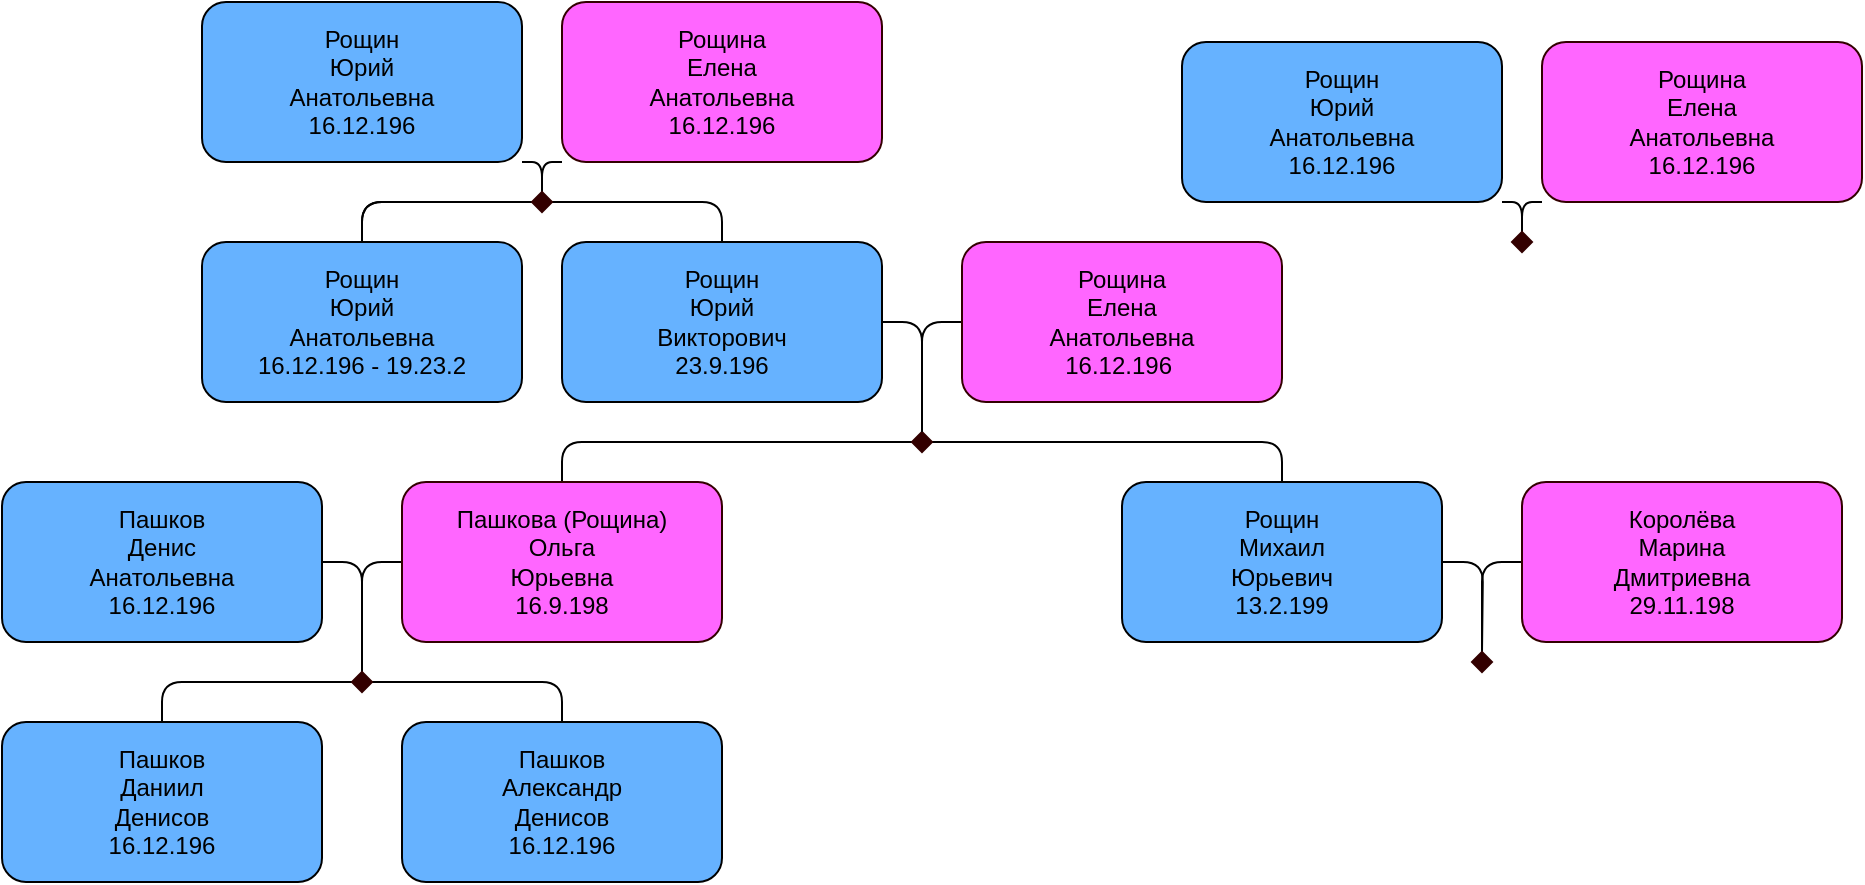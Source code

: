 <mxfile version="20.8.20" type="github">
  <diagram id="Hp4wvWL8hNpsNjGSljE8" name="Page-1">
    <mxGraphModel dx="1839" dy="512" grid="1" gridSize="5" guides="1" tooltips="1" connect="1" arrows="1" fold="1" page="1" pageScale="1" pageWidth="850" pageHeight="1100" math="0" shadow="0">
      <root>
        <mxCell id="0" />
        <mxCell id="1" parent="0" />
        <mxCell id="68" style="edgeStyle=orthogonalEdgeStyle;html=1;exitX=1;exitY=0.5;exitDx=0;exitDy=0;entryX=0.5;entryY=0;entryDx=0;entryDy=0;strokeColor=default;strokeWidth=1;fontColor=#000000;endArrow=none;endFill=0;startSize=6;endSize=6;" parent="1" source="61" target="ZgFAPPuoKXjU0ZQUV2lK-75" edge="1">
          <mxGeometry relative="1" as="geometry" />
        </mxCell>
        <mxCell id="69" style="edgeStyle=orthogonalEdgeStyle;html=1;exitX=0;exitY=0.5;exitDx=0;exitDy=0;entryX=0.5;entryY=0;entryDx=0;entryDy=0;strokeColor=default;strokeWidth=1;fontColor=#000000;endArrow=none;endFill=0;startSize=6;endSize=6;" parent="1" source="61" target="ZgFAPPuoKXjU0ZQUV2lK-74" edge="1">
          <mxGeometry relative="1" as="geometry">
            <mxPoint x="-10" y="460" as="targetPoint" />
          </mxGeometry>
        </mxCell>
        <mxCell id="61" value="" style="rhombus;whiteSpace=wrap;html=1;fontColor=#000000;strokeColor=#330000;fillColor=#330000;" parent="1" vertex="1">
          <mxGeometry x="155" y="335" width="10" height="10" as="geometry" />
        </mxCell>
        <mxCell id="ZgFAPPuoKXjU0ZQUV2lK-104" style="edgeStyle=orthogonalEdgeStyle;rounded=1;orthogonalLoop=1;jettySize=auto;html=1;exitX=0;exitY=0.5;exitDx=0;exitDy=0;entryX=0.5;entryY=0;entryDx=0;entryDy=0;endArrow=none;endFill=0;" edge="1" parent="1" source="70" target="61">
          <mxGeometry relative="1" as="geometry" />
        </mxCell>
        <mxCell id="70" value="Рощина&lt;br&gt;Елена&lt;br&gt;Анатольевна&lt;br&gt;16.12.196&amp;nbsp;" style="rounded=1;whiteSpace=wrap;html=1;strokeColor=#330000;fontColor=#000000;fillColor=#FF66FF;" parent="1" vertex="1">
          <mxGeometry x="180" y="240" width="160" height="80" as="geometry" />
        </mxCell>
        <mxCell id="ZgFAPPuoKXjU0ZQUV2lK-105" style="edgeStyle=orthogonalEdgeStyle;rounded=1;orthogonalLoop=1;jettySize=auto;html=1;exitX=1;exitY=0.5;exitDx=0;exitDy=0;entryX=0.5;entryY=0;entryDx=0;entryDy=0;endArrow=none;endFill=0;" edge="1" parent="1" source="72" target="61">
          <mxGeometry relative="1" as="geometry" />
        </mxCell>
        <mxCell id="72" value="Рощин&lt;br&gt;Юрий&lt;br&gt;Викторович&lt;br&gt;23.9.196" style="rounded=1;whiteSpace=wrap;html=1;strokeColor=default;fontColor=#000000;fillColor=#66B2FF;" parent="1" vertex="1">
          <mxGeometry x="-20" y="240" width="160" height="80" as="geometry" />
        </mxCell>
        <mxCell id="ZgFAPPuoKXjU0ZQUV2lK-108" style="edgeStyle=orthogonalEdgeStyle;rounded=1;orthogonalLoop=1;jettySize=auto;html=1;exitX=0;exitY=0.5;exitDx=0;exitDy=0;entryX=0.5;entryY=0;entryDx=0;entryDy=0;endArrow=none;endFill=0;" edge="1" parent="1" source="ZgFAPPuoKXjU0ZQUV2lK-74" target="ZgFAPPuoKXjU0ZQUV2lK-82">
          <mxGeometry relative="1" as="geometry" />
        </mxCell>
        <mxCell id="ZgFAPPuoKXjU0ZQUV2lK-74" value="Пашкова (Рощина)&lt;br&gt;Ольга&lt;br&gt;Юрьевна&lt;br&gt;16.9.198" style="rounded=1;whiteSpace=wrap;html=1;strokeColor=#330000;fontColor=#000000;fillColor=#FF66FF;" vertex="1" parent="1">
          <mxGeometry x="-100" y="360" width="160" height="80" as="geometry" />
        </mxCell>
        <mxCell id="ZgFAPPuoKXjU0ZQUV2lK-107" style="edgeStyle=orthogonalEdgeStyle;rounded=1;orthogonalLoop=1;jettySize=auto;html=1;exitX=1;exitY=0.5;exitDx=0;exitDy=0;endArrow=none;endFill=0;" edge="1" parent="1" source="ZgFAPPuoKXjU0ZQUV2lK-75">
          <mxGeometry relative="1" as="geometry">
            <mxPoint x="440" y="445" as="targetPoint" />
          </mxGeometry>
        </mxCell>
        <mxCell id="ZgFAPPuoKXjU0ZQUV2lK-75" value="Рощин&lt;br style=&quot;border-color: var(--border-color);&quot;&gt;Михаил&lt;br style=&quot;border-color: var(--border-color);&quot;&gt;Юрьевич&lt;br style=&quot;border-color: var(--border-color);&quot;&gt;13.2.199" style="rounded=1;whiteSpace=wrap;html=1;strokeColor=default;fontColor=#000000;fillColor=#66B2FF;" vertex="1" parent="1">
          <mxGeometry x="260" y="360" width="160" height="80" as="geometry" />
        </mxCell>
        <mxCell id="ZgFAPPuoKXjU0ZQUV2lK-106" style="edgeStyle=orthogonalEdgeStyle;rounded=1;orthogonalLoop=1;jettySize=auto;html=1;exitX=0;exitY=0.5;exitDx=0;exitDy=0;entryX=0.5;entryY=0;entryDx=0;entryDy=0;endArrow=none;endFill=0;" edge="1" parent="1" source="ZgFAPPuoKXjU0ZQUV2lK-76" target="ZgFAPPuoKXjU0ZQUV2lK-77">
          <mxGeometry relative="1" as="geometry" />
        </mxCell>
        <mxCell id="ZgFAPPuoKXjU0ZQUV2lK-76" value="Королёва&lt;br style=&quot;border-color: var(--border-color);&quot;&gt;Марина&lt;br style=&quot;border-color: var(--border-color);&quot;&gt;Дмитриевна&lt;br style=&quot;border-color: var(--border-color);&quot;&gt;29.11.198" style="rounded=1;whiteSpace=wrap;html=1;strokeColor=#330000;fontColor=#000000;fillColor=#FF66FF;" vertex="1" parent="1">
          <mxGeometry x="460" y="360" width="160" height="80" as="geometry" />
        </mxCell>
        <mxCell id="ZgFAPPuoKXjU0ZQUV2lK-77" value="" style="rhombus;whiteSpace=wrap;html=1;fontColor=#000000;strokeColor=#330000;fillColor=#330000;" vertex="1" parent="1">
          <mxGeometry x="435" y="445" width="10" height="10" as="geometry" />
        </mxCell>
        <mxCell id="ZgFAPPuoKXjU0ZQUV2lK-109" style="edgeStyle=orthogonalEdgeStyle;rounded=1;orthogonalLoop=1;jettySize=auto;html=1;exitX=1;exitY=0.5;exitDx=0;exitDy=0;entryX=0.5;entryY=0;entryDx=0;entryDy=0;endArrow=none;endFill=0;" edge="1" parent="1" source="ZgFAPPuoKXjU0ZQUV2lK-80" target="ZgFAPPuoKXjU0ZQUV2lK-82">
          <mxGeometry relative="1" as="geometry" />
        </mxCell>
        <mxCell id="ZgFAPPuoKXjU0ZQUV2lK-80" value="Пашков&lt;br&gt;Денис&lt;br&gt;Анатольевна&lt;br&gt;16.12.196" style="rounded=1;whiteSpace=wrap;html=1;strokeColor=default;fontColor=#000000;fillColor=#66B2FF;" vertex="1" parent="1">
          <mxGeometry x="-300" y="360" width="160" height="80" as="geometry" />
        </mxCell>
        <mxCell id="ZgFAPPuoKXjU0ZQUV2lK-81" value="Пашков&lt;br&gt;Даниил&lt;br&gt;Денисов&lt;br&gt;16.12.196" style="rounded=1;whiteSpace=wrap;html=1;strokeColor=default;fontColor=#000000;fillColor=#66B2FF;" vertex="1" parent="1">
          <mxGeometry x="-300" y="480" width="160" height="80" as="geometry" />
        </mxCell>
        <mxCell id="ZgFAPPuoKXjU0ZQUV2lK-110" style="edgeStyle=orthogonalEdgeStyle;rounded=1;orthogonalLoop=1;jettySize=auto;html=1;exitX=1;exitY=0.5;exitDx=0;exitDy=0;entryX=0.5;entryY=0;entryDx=0;entryDy=0;endArrow=none;endFill=0;" edge="1" parent="1" source="ZgFAPPuoKXjU0ZQUV2lK-82" target="ZgFAPPuoKXjU0ZQUV2lK-83">
          <mxGeometry relative="1" as="geometry" />
        </mxCell>
        <mxCell id="ZgFAPPuoKXjU0ZQUV2lK-111" style="edgeStyle=orthogonalEdgeStyle;rounded=1;orthogonalLoop=1;jettySize=auto;html=1;exitX=0;exitY=0.5;exitDx=0;exitDy=0;entryX=0.5;entryY=0;entryDx=0;entryDy=0;endArrow=none;endFill=0;" edge="1" parent="1" source="ZgFAPPuoKXjU0ZQUV2lK-82" target="ZgFAPPuoKXjU0ZQUV2lK-81">
          <mxGeometry relative="1" as="geometry" />
        </mxCell>
        <mxCell id="ZgFAPPuoKXjU0ZQUV2lK-82" value="" style="rhombus;whiteSpace=wrap;html=1;fontColor=#000000;strokeColor=#330000;fillColor=#330000;" vertex="1" parent="1">
          <mxGeometry x="-125" y="455" width="10" height="10" as="geometry" />
        </mxCell>
        <mxCell id="ZgFAPPuoKXjU0ZQUV2lK-83" value="Пашков&lt;br&gt;Александр&lt;br&gt;Денисов&lt;br&gt;16.12.196" style="rounded=1;whiteSpace=wrap;html=1;strokeColor=default;fontColor=#000000;fillColor=#66B2FF;" vertex="1" parent="1">
          <mxGeometry x="-100" y="480" width="160" height="80" as="geometry" />
        </mxCell>
        <mxCell id="ZgFAPPuoKXjU0ZQUV2lK-92" style="edgeStyle=orthogonalEdgeStyle;rounded=1;orthogonalLoop=1;jettySize=auto;html=1;exitX=1;exitY=1;exitDx=0;exitDy=0;endArrow=none;endFill=0;" edge="1" parent="1" source="ZgFAPPuoKXjU0ZQUV2lK-88">
          <mxGeometry relative="1" as="geometry">
            <mxPoint x="460" y="235" as="targetPoint" />
          </mxGeometry>
        </mxCell>
        <mxCell id="ZgFAPPuoKXjU0ZQUV2lK-88" value="Рощин&lt;br&gt;Юрий&lt;br&gt;Анатольевна&lt;br&gt;16.12.196" style="rounded=1;whiteSpace=wrap;html=1;strokeColor=default;fontColor=#000000;fillColor=#66B2FF;" vertex="1" parent="1">
          <mxGeometry x="290" y="140" width="160" height="80" as="geometry" />
        </mxCell>
        <mxCell id="ZgFAPPuoKXjU0ZQUV2lK-91" style="edgeStyle=orthogonalEdgeStyle;rounded=1;orthogonalLoop=1;jettySize=auto;html=1;exitX=0;exitY=1;exitDx=0;exitDy=0;entryX=0.5;entryY=0;entryDx=0;entryDy=0;endArrow=none;endFill=0;" edge="1" parent="1" source="ZgFAPPuoKXjU0ZQUV2lK-89" target="ZgFAPPuoKXjU0ZQUV2lK-90">
          <mxGeometry relative="1" as="geometry" />
        </mxCell>
        <mxCell id="ZgFAPPuoKXjU0ZQUV2lK-89" value="Рощина&lt;br&gt;Елена&lt;br&gt;Анатольевна&lt;br&gt;16.12.196" style="rounded=1;whiteSpace=wrap;html=1;strokeColor=#330000;fontColor=#000000;fillColor=#FF66FF;" vertex="1" parent="1">
          <mxGeometry x="470" y="140" width="160" height="80" as="geometry" />
        </mxCell>
        <mxCell id="ZgFAPPuoKXjU0ZQUV2lK-90" value="" style="rhombus;whiteSpace=wrap;html=1;fontColor=#000000;strokeColor=#330000;fillColor=#330000;" vertex="1" parent="1">
          <mxGeometry x="455" y="235" width="10" height="10" as="geometry" />
        </mxCell>
        <mxCell id="ZgFAPPuoKXjU0ZQUV2lK-96" style="edgeStyle=orthogonalEdgeStyle;rounded=1;orthogonalLoop=1;jettySize=auto;html=1;exitX=1;exitY=1;exitDx=0;exitDy=0;endArrow=none;endFill=0;entryX=0.5;entryY=0;entryDx=0;entryDy=0;" edge="1" parent="1" source="ZgFAPPuoKXjU0ZQUV2lK-97" target="ZgFAPPuoKXjU0ZQUV2lK-100">
          <mxGeometry relative="1" as="geometry">
            <mxPoint x="50" y="235" as="targetPoint" />
          </mxGeometry>
        </mxCell>
        <mxCell id="ZgFAPPuoKXjU0ZQUV2lK-97" value="Рощин&lt;br&gt;Юрий&lt;br&gt;Анатольевна&lt;br&gt;16.12.196" style="rounded=1;whiteSpace=wrap;html=1;strokeColor=default;fontColor=#000000;fillColor=#66B2FF;" vertex="1" parent="1">
          <mxGeometry x="-200" y="120" width="160" height="80" as="geometry" />
        </mxCell>
        <mxCell id="ZgFAPPuoKXjU0ZQUV2lK-98" style="edgeStyle=orthogonalEdgeStyle;rounded=1;orthogonalLoop=1;jettySize=auto;html=1;exitX=0;exitY=1;exitDx=0;exitDy=0;entryX=0.5;entryY=0;entryDx=0;entryDy=0;endArrow=none;endFill=0;" edge="1" parent="1" source="ZgFAPPuoKXjU0ZQUV2lK-99" target="ZgFAPPuoKXjU0ZQUV2lK-100">
          <mxGeometry relative="1" as="geometry" />
        </mxCell>
        <mxCell id="ZgFAPPuoKXjU0ZQUV2lK-99" value="Рощина&lt;br&gt;Елена&lt;br&gt;Анатольевна&lt;br&gt;16.12.196" style="rounded=1;whiteSpace=wrap;html=1;strokeColor=#330000;fontColor=#000000;fillColor=#FF66FF;" vertex="1" parent="1">
          <mxGeometry x="-20" y="120" width="160" height="80" as="geometry" />
        </mxCell>
        <mxCell id="ZgFAPPuoKXjU0ZQUV2lK-102" style="edgeStyle=orthogonalEdgeStyle;rounded=1;orthogonalLoop=1;jettySize=auto;html=1;exitX=0;exitY=0.5;exitDx=0;exitDy=0;entryX=0.5;entryY=0;entryDx=0;entryDy=0;endArrow=none;endFill=0;" edge="1" parent="1" source="ZgFAPPuoKXjU0ZQUV2lK-100" target="ZgFAPPuoKXjU0ZQUV2lK-101">
          <mxGeometry relative="1" as="geometry" />
        </mxCell>
        <mxCell id="ZgFAPPuoKXjU0ZQUV2lK-103" style="edgeStyle=orthogonalEdgeStyle;rounded=1;orthogonalLoop=1;jettySize=auto;html=1;exitX=1;exitY=0.5;exitDx=0;exitDy=0;entryX=0.5;entryY=0;entryDx=0;entryDy=0;endArrow=none;endFill=0;" edge="1" parent="1" source="ZgFAPPuoKXjU0ZQUV2lK-100" target="72">
          <mxGeometry relative="1" as="geometry" />
        </mxCell>
        <mxCell id="ZgFAPPuoKXjU0ZQUV2lK-112" value="" style="edgeStyle=orthogonalEdgeStyle;rounded=1;orthogonalLoop=1;jettySize=auto;html=1;endArrow=none;endFill=0;" edge="1" parent="1" source="ZgFAPPuoKXjU0ZQUV2lK-100" target="ZgFAPPuoKXjU0ZQUV2lK-101">
          <mxGeometry relative="1" as="geometry" />
        </mxCell>
        <mxCell id="ZgFAPPuoKXjU0ZQUV2lK-100" value="" style="rhombus;whiteSpace=wrap;html=1;fontColor=#000000;strokeColor=#330000;fillColor=#330000;" vertex="1" parent="1">
          <mxGeometry x="-35" y="215" width="10" height="10" as="geometry" />
        </mxCell>
        <mxCell id="ZgFAPPuoKXjU0ZQUV2lK-101" value="Рощин&lt;br&gt;Юрий&lt;br&gt;Анатольевна&lt;br&gt;16.12.196 - 19.23.2" style="rounded=1;whiteSpace=wrap;html=1;strokeColor=default;fontColor=#000000;fillColor=#66B2FF;shadow=0;glass=0;" vertex="1" parent="1">
          <mxGeometry x="-200" y="240" width="160" height="80" as="geometry" />
        </mxCell>
      </root>
    </mxGraphModel>
  </diagram>
</mxfile>
